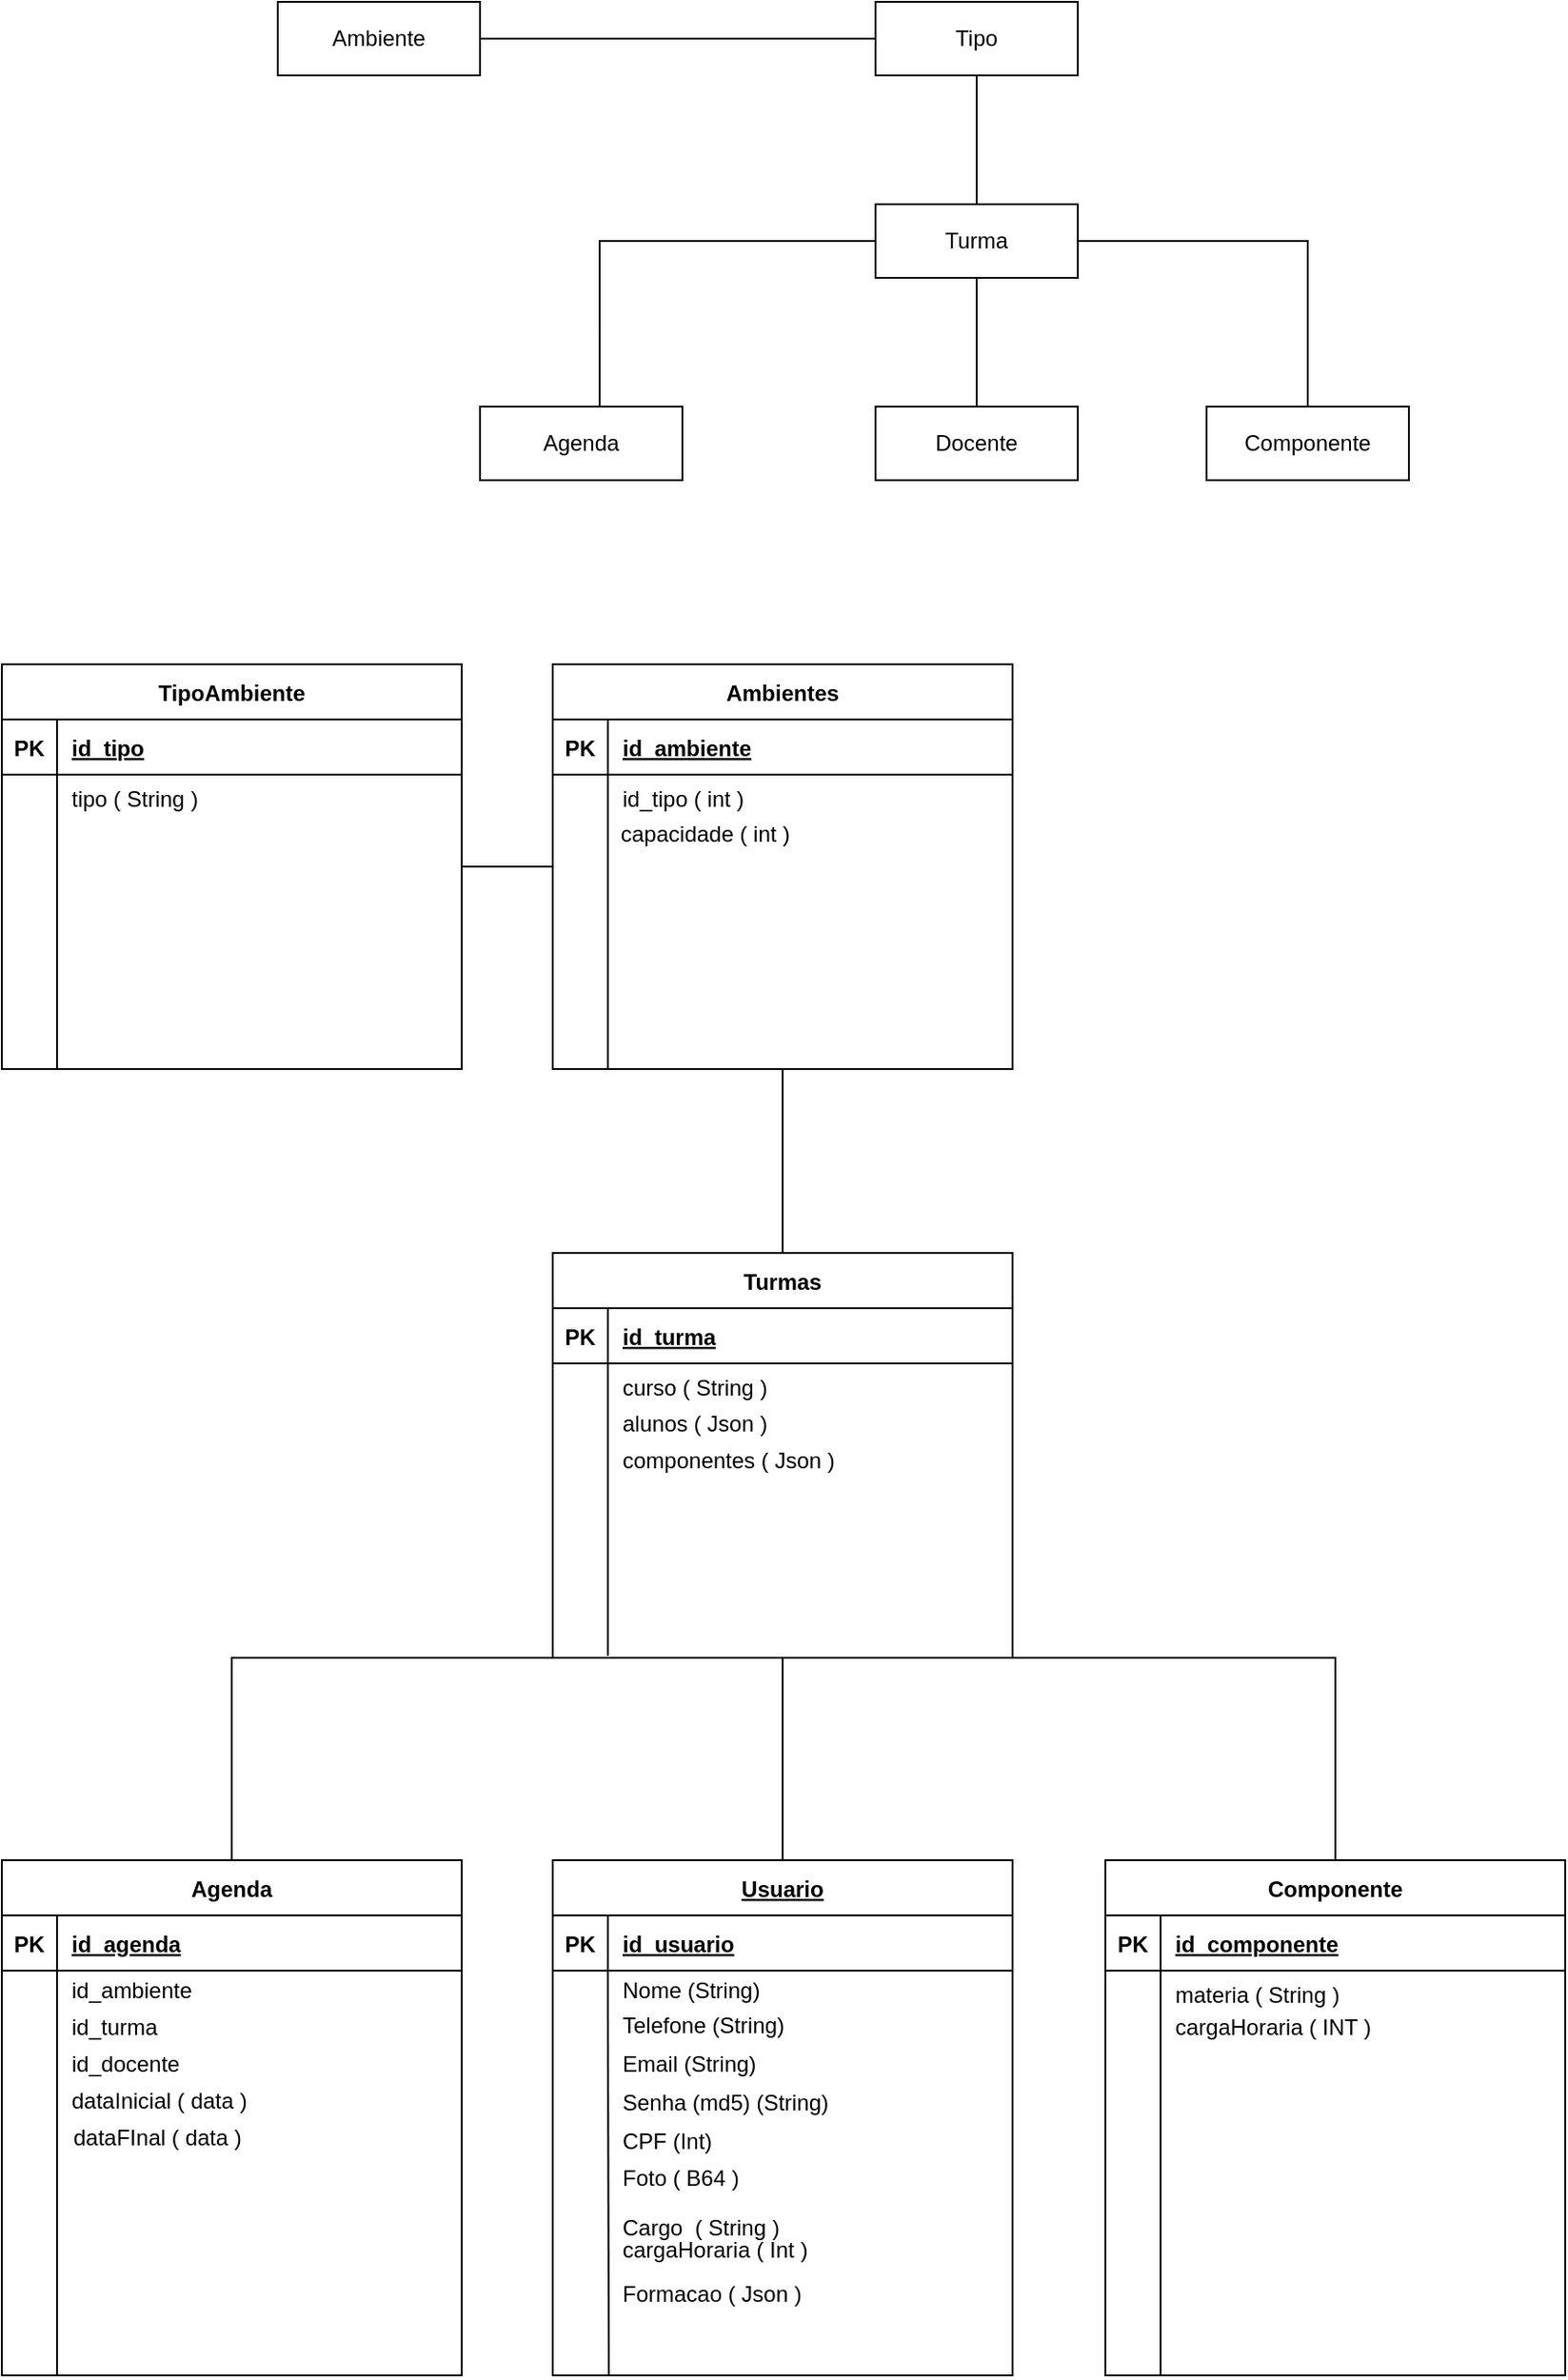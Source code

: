 <mxfile version="17.1.3" type="device"><diagram id="R2lEEEUBdFMjLlhIrx00" name="Page-1"><mxGraphModel dx="1778" dy="-107" grid="1" gridSize="10" guides="1" tooltips="1" connect="1" arrows="1" fold="1" page="1" pageScale="1" pageWidth="850" pageHeight="1100" math="0" shadow="0" extFonts="Permanent Marker^https://fonts.googleapis.com/css?family=Permanent+Marker"><root><mxCell id="0"/><mxCell id="1" parent="0"/><mxCell id="C-vyLk0tnHw3VtMMgP7b-23" value="Usuario" style="shape=table;startSize=30;container=1;collapsible=1;childLayout=tableLayout;fixedRows=1;rowLines=0;fontStyle=5;align=center;resizeLast=1;" parent="1" vertex="1"><mxGeometry x="299.5" y="2140" width="250" height="280" as="geometry"/></mxCell><mxCell id="C-vyLk0tnHw3VtMMgP7b-24" value="" style="shape=partialRectangle;collapsible=0;dropTarget=0;pointerEvents=0;fillColor=none;points=[[0,0.5],[1,0.5]];portConstraint=eastwest;top=0;left=0;right=0;bottom=1;" parent="C-vyLk0tnHw3VtMMgP7b-23" vertex="1"><mxGeometry y="30" width="250" height="30" as="geometry"/></mxCell><mxCell id="C-vyLk0tnHw3VtMMgP7b-25" value="PK" style="shape=partialRectangle;overflow=hidden;connectable=0;fillColor=none;top=0;left=0;bottom=0;right=0;fontStyle=1;" parent="C-vyLk0tnHw3VtMMgP7b-24" vertex="1"><mxGeometry width="30" height="30" as="geometry"><mxRectangle width="30" height="30" as="alternateBounds"/></mxGeometry></mxCell><mxCell id="C-vyLk0tnHw3VtMMgP7b-26" value="id_usuario" style="shape=partialRectangle;overflow=hidden;connectable=0;fillColor=none;top=0;left=0;bottom=0;right=0;align=left;spacingLeft=6;fontStyle=5;" parent="C-vyLk0tnHw3VtMMgP7b-24" vertex="1"><mxGeometry x="30" width="220" height="30" as="geometry"><mxRectangle width="220" height="30" as="alternateBounds"/></mxGeometry></mxCell><mxCell id="C-vyLk0tnHw3VtMMgP7b-27" value="" style="shape=partialRectangle;collapsible=0;dropTarget=0;pointerEvents=0;fillColor=none;points=[[0,0.5],[1,0.5]];portConstraint=eastwest;top=0;left=0;right=0;bottom=0;" parent="C-vyLk0tnHw3VtMMgP7b-23" vertex="1"><mxGeometry y="60" width="250" height="20" as="geometry"/></mxCell><mxCell id="C-vyLk0tnHw3VtMMgP7b-28" value="" style="shape=partialRectangle;overflow=hidden;connectable=0;fillColor=none;top=0;left=0;bottom=0;right=0;" parent="C-vyLk0tnHw3VtMMgP7b-27" vertex="1"><mxGeometry width="30" height="20" as="geometry"><mxRectangle width="30" height="20" as="alternateBounds"/></mxGeometry></mxCell><mxCell id="C-vyLk0tnHw3VtMMgP7b-29" value="Nome (String) " style="shape=partialRectangle;overflow=hidden;connectable=0;fillColor=none;top=0;left=0;bottom=0;right=0;align=left;spacingLeft=6;" parent="C-vyLk0tnHw3VtMMgP7b-27" vertex="1"><mxGeometry x="30" width="220" height="20" as="geometry"><mxRectangle width="220" height="20" as="alternateBounds"/></mxGeometry></mxCell><mxCell id="PDxZUHT4mf2msxipT_Td-1" value="" style="endArrow=none;html=1;rounded=0;" parent="1" edge="1"><mxGeometry width="50" height="50" relative="1" as="geometry"><mxPoint x="330" y="2420" as="sourcePoint"/><mxPoint x="329.5" y="2220" as="targetPoint"/></mxGeometry></mxCell><mxCell id="PDxZUHT4mf2msxipT_Td-2" value="Telefone (String)" style="shape=partialRectangle;overflow=hidden;connectable=0;fillColor=none;top=0;left=0;bottom=0;right=0;align=left;spacingLeft=6;" parent="1" vertex="1"><mxGeometry x="329.5" y="2219" width="220" height="20" as="geometry"><mxRectangle width="220" height="20" as="alternateBounds"/></mxGeometry></mxCell><mxCell id="PDxZUHT4mf2msxipT_Td-3" value="Email (String)" style="shape=partialRectangle;overflow=hidden;connectable=0;fillColor=none;top=0;left=0;bottom=0;right=0;align=left;spacingLeft=6;" parent="1" vertex="1"><mxGeometry x="329.5" y="2240" width="220" height="20" as="geometry"><mxRectangle width="220" height="20" as="alternateBounds"/></mxGeometry></mxCell><mxCell id="PDxZUHT4mf2msxipT_Td-4" value="Senha (md5) (String)" style="shape=partialRectangle;overflow=hidden;connectable=0;fillColor=none;top=0;left=0;bottom=0;right=0;align=left;spacingLeft=6;" parent="1" vertex="1"><mxGeometry x="329.5" y="2261" width="220" height="20" as="geometry"><mxRectangle width="220" height="20" as="alternateBounds"/></mxGeometry></mxCell><mxCell id="PDxZUHT4mf2msxipT_Td-5" value="CPF (Int)" style="shape=partialRectangle;overflow=hidden;connectable=0;fillColor=none;top=0;left=0;bottom=0;right=0;align=left;spacingLeft=6;" parent="1" vertex="1"><mxGeometry x="329.5" y="2282" width="220" height="20" as="geometry"><mxRectangle width="220" height="20" as="alternateBounds"/></mxGeometry></mxCell><mxCell id="PDxZUHT4mf2msxipT_Td-6" value="Foto ( B64 )" style="shape=partialRectangle;overflow=hidden;connectable=0;fillColor=none;top=0;left=0;bottom=0;right=0;align=left;spacingLeft=6;" parent="1" vertex="1"><mxGeometry x="329.5" y="2302" width="220" height="20" as="geometry"><mxRectangle width="220" height="20" as="alternateBounds"/></mxGeometry></mxCell><mxCell id="v55q1aj4gheJOXr1z3OQ-1" value="Agenda" style="shape=table;startSize=30;container=1;collapsible=1;childLayout=tableLayout;fixedRows=1;rowLines=0;fontStyle=1;align=center;resizeLast=1;" parent="1" vertex="1"><mxGeometry y="2140" width="250" height="280" as="geometry"/></mxCell><mxCell id="v55q1aj4gheJOXr1z3OQ-2" value="" style="shape=partialRectangle;collapsible=0;dropTarget=0;pointerEvents=0;fillColor=none;points=[[0,0.5],[1,0.5]];portConstraint=eastwest;top=0;left=0;right=0;bottom=1;" parent="v55q1aj4gheJOXr1z3OQ-1" vertex="1"><mxGeometry y="30" width="250" height="30" as="geometry"/></mxCell><mxCell id="v55q1aj4gheJOXr1z3OQ-3" value="PK" style="shape=partialRectangle;overflow=hidden;connectable=0;fillColor=none;top=0;left=0;bottom=0;right=0;fontStyle=1;" parent="v55q1aj4gheJOXr1z3OQ-2" vertex="1"><mxGeometry width="30" height="30" as="geometry"><mxRectangle width="30" height="30" as="alternateBounds"/></mxGeometry></mxCell><mxCell id="v55q1aj4gheJOXr1z3OQ-4" value="id_agenda" style="shape=partialRectangle;overflow=hidden;connectable=0;fillColor=none;top=0;left=0;bottom=0;right=0;align=left;spacingLeft=6;fontStyle=5;" parent="v55q1aj4gheJOXr1z3OQ-2" vertex="1"><mxGeometry x="30" width="220" height="30" as="geometry"><mxRectangle width="220" height="30" as="alternateBounds"/></mxGeometry></mxCell><mxCell id="v55q1aj4gheJOXr1z3OQ-5" value="" style="shape=partialRectangle;collapsible=0;dropTarget=0;pointerEvents=0;fillColor=none;points=[[0,0.5],[1,0.5]];portConstraint=eastwest;top=0;left=0;right=0;bottom=0;" parent="v55q1aj4gheJOXr1z3OQ-1" vertex="1"><mxGeometry y="60" width="250" height="20" as="geometry"/></mxCell><mxCell id="v55q1aj4gheJOXr1z3OQ-6" value="" style="shape=partialRectangle;overflow=hidden;connectable=0;fillColor=none;top=0;left=0;bottom=0;right=0;" parent="v55q1aj4gheJOXr1z3OQ-5" vertex="1"><mxGeometry width="30" height="20" as="geometry"><mxRectangle width="30" height="20" as="alternateBounds"/></mxGeometry></mxCell><mxCell id="v55q1aj4gheJOXr1z3OQ-7" value="id_ambiente" style="shape=partialRectangle;overflow=hidden;connectable=0;fillColor=none;top=0;left=0;bottom=0;right=0;align=left;spacingLeft=6;" parent="v55q1aj4gheJOXr1z3OQ-5" vertex="1"><mxGeometry x="30" width="220" height="20" as="geometry"><mxRectangle width="220" height="20" as="alternateBounds"/></mxGeometry></mxCell><mxCell id="v55q1aj4gheJOXr1z3OQ-8" value="" style="endArrow=none;html=1;rounded=0;" parent="1" edge="1"><mxGeometry width="50" height="50" relative="1" as="geometry"><mxPoint x="30" y="2420" as="sourcePoint"/><mxPoint x="30" y="2210" as="targetPoint"/></mxGeometry></mxCell><mxCell id="v55q1aj4gheJOXr1z3OQ-9" value="id_turma" style="shape=partialRectangle;overflow=hidden;connectable=0;fillColor=none;top=0;left=0;bottom=0;right=0;align=left;spacingLeft=6;" parent="1" vertex="1"><mxGeometry x="30" y="2220" width="220" height="20" as="geometry"><mxRectangle width="220" height="20" as="alternateBounds"/></mxGeometry></mxCell><mxCell id="v55q1aj4gheJOXr1z3OQ-10" value="id_docente" style="shape=partialRectangle;overflow=hidden;connectable=0;fillColor=none;top=0;left=0;bottom=0;right=0;align=left;spacingLeft=6;" parent="1" vertex="1"><mxGeometry x="30" y="2240" width="220" height="20" as="geometry"><mxRectangle width="220" height="20" as="alternateBounds"/></mxGeometry></mxCell><mxCell id="v55q1aj4gheJOXr1z3OQ-11" value="dataInicial ( data )" style="shape=partialRectangle;overflow=hidden;connectable=0;fillColor=none;top=0;left=0;bottom=0;right=0;align=left;spacingLeft=6;" parent="1" vertex="1"><mxGeometry x="30" y="2260" width="220" height="20" as="geometry"><mxRectangle width="220" height="20" as="alternateBounds"/></mxGeometry></mxCell><mxCell id="v55q1aj4gheJOXr1z3OQ-13" value="" style="shape=partialRectangle;overflow=hidden;connectable=0;fillColor=none;top=0;left=0;bottom=0;right=0;align=left;spacingLeft=6;" parent="1" vertex="1"><mxGeometry x="30" y="2300" width="220" height="20" as="geometry"><mxRectangle width="220" height="20" as="alternateBounds"/></mxGeometry></mxCell><mxCell id="MmkzaNPQxtEB7wkym203-6" value="Cargo  ( String ) " style="shape=partialRectangle;overflow=hidden;connectable=0;fillColor=none;top=0;left=0;bottom=0;right=0;align=left;spacingLeft=6;" parent="1" vertex="1"><mxGeometry x="329.5" y="2329" width="220" height="20" as="geometry"><mxRectangle width="220" height="20" as="alternateBounds"/></mxGeometry></mxCell><mxCell id="tUBhaiv1BCR9FJ9BFLU0-1" value="dataFInal ( data ) " style="shape=partialRectangle;overflow=hidden;connectable=0;fillColor=none;top=0;left=0;bottom=0;right=0;align=left;spacingLeft=6;" parent="1" vertex="1"><mxGeometry x="31" y="2280" width="219" height="20" as="geometry"><mxRectangle width="220" height="20" as="alternateBounds"/></mxGeometry></mxCell><mxCell id="tUBhaiv1BCR9FJ9BFLU0-66" style="edgeStyle=orthogonalEdgeStyle;rounded=0;orthogonalLoop=1;jettySize=auto;html=1;entryX=0.5;entryY=0;entryDx=0;entryDy=0;endArrow=none;endFill=0;" parent="1" source="tUBhaiv1BCR9FJ9BFLU0-60" target="tUBhaiv1BCR9FJ9BFLU0-64" edge="1"><mxGeometry relative="1" as="geometry"/></mxCell><mxCell id="tUBhaiv1BCR9FJ9BFLU0-67" style="edgeStyle=orthogonalEdgeStyle;rounded=0;orthogonalLoop=1;jettySize=auto;html=1;exitX=1;exitY=0.5;exitDx=0;exitDy=0;endArrow=none;endFill=0;" parent="1" source="tUBhaiv1BCR9FJ9BFLU0-60" target="tUBhaiv1BCR9FJ9BFLU0-62" edge="1"><mxGeometry relative="1" as="geometry"/></mxCell><mxCell id="tUBhaiv1BCR9FJ9BFLU0-70" style="edgeStyle=orthogonalEdgeStyle;rounded=0;orthogonalLoop=1;jettySize=auto;html=1;entryX=0.591;entryY=0.05;entryDx=0;entryDy=0;entryPerimeter=0;endArrow=none;endFill=0;" parent="1" source="tUBhaiv1BCR9FJ9BFLU0-60" target="tUBhaiv1BCR9FJ9BFLU0-63" edge="1"><mxGeometry relative="1" as="geometry"/></mxCell><mxCell id="tUBhaiv1BCR9FJ9BFLU0-73" style="edgeStyle=orthogonalEdgeStyle;rounded=0;orthogonalLoop=1;jettySize=auto;html=1;entryX=0.5;entryY=1;entryDx=0;entryDy=0;endArrow=none;endFill=0;" parent="1" source="tUBhaiv1BCR9FJ9BFLU0-60" target="tUBhaiv1BCR9FJ9BFLU0-65" edge="1"><mxGeometry relative="1" as="geometry"/></mxCell><mxCell id="tUBhaiv1BCR9FJ9BFLU0-60" value="Turma" style="rounded=0;whiteSpace=wrap;html=1;" parent="1" vertex="1"><mxGeometry x="475" y="1240" width="110" height="40" as="geometry"/></mxCell><mxCell id="tUBhaiv1BCR9FJ9BFLU0-61" value="Ambiente" style="rounded=0;whiteSpace=wrap;html=1;" parent="1" vertex="1"><mxGeometry x="150" y="1130" width="110" height="40" as="geometry"/></mxCell><mxCell id="tUBhaiv1BCR9FJ9BFLU0-62" value="Componente" style="rounded=0;whiteSpace=wrap;html=1;" parent="1" vertex="1"><mxGeometry x="655" y="1350" width="110" height="40" as="geometry"/></mxCell><mxCell id="tUBhaiv1BCR9FJ9BFLU0-63" value="Agenda" style="rounded=0;whiteSpace=wrap;html=1;" parent="1" vertex="1"><mxGeometry x="260" y="1350" width="110" height="40" as="geometry"/></mxCell><mxCell id="tUBhaiv1BCR9FJ9BFLU0-64" value="Docente" style="rounded=0;whiteSpace=wrap;html=1;" parent="1" vertex="1"><mxGeometry x="475" y="1350" width="110" height="40" as="geometry"/></mxCell><mxCell id="tUBhaiv1BCR9FJ9BFLU0-69" style="edgeStyle=orthogonalEdgeStyle;rounded=0;orthogonalLoop=1;jettySize=auto;html=1;exitX=0;exitY=0.5;exitDx=0;exitDy=0;endArrow=none;endFill=0;" parent="1" source="tUBhaiv1BCR9FJ9BFLU0-65" target="tUBhaiv1BCR9FJ9BFLU0-61" edge="1"><mxGeometry relative="1" as="geometry"/></mxCell><mxCell id="tUBhaiv1BCR9FJ9BFLU0-65" value="Tipo" style="rounded=0;whiteSpace=wrap;html=1;" parent="1" vertex="1"><mxGeometry x="475" y="1130" width="110" height="40" as="geometry"/></mxCell><mxCell id="WxoAfaLj529f8hFMuDvV-1" value="cargaHoraria ( Int )" style="shape=partialRectangle;overflow=hidden;connectable=0;fillColor=none;top=0;left=0;bottom=0;right=0;align=left;spacingLeft=6;" vertex="1" parent="1"><mxGeometry x="329.5" y="2341" width="220" height="20" as="geometry"><mxRectangle width="220" height="20" as="alternateBounds"/></mxGeometry></mxCell><mxCell id="WxoAfaLj529f8hFMuDvV-2" value="Formacao ( Json )" style="shape=partialRectangle;overflow=hidden;connectable=0;fillColor=none;top=0;left=0;bottom=0;right=0;align=left;spacingLeft=6;" vertex="1" parent="1"><mxGeometry x="329.5" y="2365" width="220" height="20" as="geometry"><mxRectangle width="220" height="20" as="alternateBounds"/></mxGeometry></mxCell><mxCell id="WxoAfaLj529f8hFMuDvV-3" value="Ambientes" style="shape=table;startSize=30;container=1;collapsible=1;childLayout=tableLayout;fixedRows=1;rowLines=0;fontStyle=1;align=center;resizeLast=1;" vertex="1" parent="1"><mxGeometry x="299.5" y="1490" width="250" height="220" as="geometry"/></mxCell><mxCell id="WxoAfaLj529f8hFMuDvV-4" value="" style="shape=partialRectangle;collapsible=0;dropTarget=0;pointerEvents=0;fillColor=none;points=[[0,0.5],[1,0.5]];portConstraint=eastwest;top=0;left=0;right=0;bottom=1;" vertex="1" parent="WxoAfaLj529f8hFMuDvV-3"><mxGeometry y="30" width="250" height="30" as="geometry"/></mxCell><mxCell id="WxoAfaLj529f8hFMuDvV-5" value="PK" style="shape=partialRectangle;overflow=hidden;connectable=0;fillColor=none;top=0;left=0;bottom=0;right=0;fontStyle=1;" vertex="1" parent="WxoAfaLj529f8hFMuDvV-4"><mxGeometry width="30" height="30" as="geometry"><mxRectangle width="30" height="30" as="alternateBounds"/></mxGeometry></mxCell><mxCell id="WxoAfaLj529f8hFMuDvV-6" value="id_ambiente" style="shape=partialRectangle;overflow=hidden;connectable=0;fillColor=none;top=0;left=0;bottom=0;right=0;align=left;spacingLeft=6;fontStyle=5;" vertex="1" parent="WxoAfaLj529f8hFMuDvV-4"><mxGeometry x="30" width="220" height="30" as="geometry"><mxRectangle width="220" height="30" as="alternateBounds"/></mxGeometry></mxCell><mxCell id="WxoAfaLj529f8hFMuDvV-7" value="" style="shape=partialRectangle;collapsible=0;dropTarget=0;pointerEvents=0;fillColor=none;points=[[0,0.5],[1,0.5]];portConstraint=eastwest;top=0;left=0;right=0;bottom=0;" vertex="1" parent="WxoAfaLj529f8hFMuDvV-3"><mxGeometry y="60" width="250" height="25" as="geometry"/></mxCell><mxCell id="WxoAfaLj529f8hFMuDvV-8" value="" style="shape=partialRectangle;overflow=hidden;connectable=0;fillColor=none;top=0;left=0;bottom=0;right=0;" vertex="1" parent="WxoAfaLj529f8hFMuDvV-7"><mxGeometry width="30" height="25" as="geometry"><mxRectangle width="30" height="25" as="alternateBounds"/></mxGeometry></mxCell><mxCell id="WxoAfaLj529f8hFMuDvV-9" value="id_tipo ( int )" style="shape=partialRectangle;overflow=hidden;connectable=0;fillColor=none;top=0;left=0;bottom=0;right=0;align=left;spacingLeft=6;" vertex="1" parent="WxoAfaLj529f8hFMuDvV-7"><mxGeometry x="30" width="220" height="25" as="geometry"><mxRectangle width="220" height="25" as="alternateBounds"/></mxGeometry></mxCell><mxCell id="WxoAfaLj529f8hFMuDvV-10" value="" style="endArrow=none;html=1;rounded=0;" edge="1" parent="1"><mxGeometry width="50" height="50" relative="1" as="geometry"><mxPoint x="329.5" y="1710" as="sourcePoint"/><mxPoint x="329.5" y="1565" as="targetPoint"/></mxGeometry></mxCell><mxCell id="WxoAfaLj529f8hFMuDvV-19" value="capacidade ( int )" style="shape=partialRectangle;overflow=hidden;connectable=0;fillColor=none;top=0;left=0;bottom=0;right=0;align=left;spacingLeft=6;" vertex="1" parent="1"><mxGeometry x="328.5" y="1571.5" width="220" height="20" as="geometry"><mxRectangle width="220" height="20" as="alternateBounds"/></mxGeometry></mxCell><mxCell id="WxoAfaLj529f8hFMuDvV-32" value="Turmas" style="shape=table;startSize=30;container=1;collapsible=1;childLayout=tableLayout;fixedRows=1;rowLines=0;fontStyle=1;align=center;resizeLast=1;" vertex="1" parent="1"><mxGeometry x="299.5" y="1810" width="250" height="220" as="geometry"/></mxCell><mxCell id="WxoAfaLj529f8hFMuDvV-33" value="" style="shape=partialRectangle;collapsible=0;dropTarget=0;pointerEvents=0;fillColor=none;points=[[0,0.5],[1,0.5]];portConstraint=eastwest;top=0;left=0;right=0;bottom=1;" vertex="1" parent="WxoAfaLj529f8hFMuDvV-32"><mxGeometry y="30" width="250" height="30" as="geometry"/></mxCell><mxCell id="WxoAfaLj529f8hFMuDvV-34" value="PK" style="shape=partialRectangle;overflow=hidden;connectable=0;fillColor=none;top=0;left=0;bottom=0;right=0;fontStyle=1;" vertex="1" parent="WxoAfaLj529f8hFMuDvV-33"><mxGeometry width="30" height="30" as="geometry"><mxRectangle width="30" height="30" as="alternateBounds"/></mxGeometry></mxCell><mxCell id="WxoAfaLj529f8hFMuDvV-35" value="id_turma" style="shape=partialRectangle;overflow=hidden;connectable=0;fillColor=none;top=0;left=0;bottom=0;right=0;align=left;spacingLeft=6;fontStyle=5;" vertex="1" parent="WxoAfaLj529f8hFMuDvV-33"><mxGeometry x="30" width="220" height="30" as="geometry"><mxRectangle width="220" height="30" as="alternateBounds"/></mxGeometry></mxCell><mxCell id="WxoAfaLj529f8hFMuDvV-36" value="" style="shape=partialRectangle;collapsible=0;dropTarget=0;pointerEvents=0;fillColor=none;points=[[0,0.5],[1,0.5]];portConstraint=eastwest;top=0;left=0;right=0;bottom=0;" vertex="1" parent="WxoAfaLj529f8hFMuDvV-32"><mxGeometry y="60" width="250" height="25" as="geometry"/></mxCell><mxCell id="WxoAfaLj529f8hFMuDvV-37" value="" style="shape=partialRectangle;overflow=hidden;connectable=0;fillColor=none;top=0;left=0;bottom=0;right=0;" vertex="1" parent="WxoAfaLj529f8hFMuDvV-36"><mxGeometry width="30" height="25" as="geometry"><mxRectangle width="30" height="25" as="alternateBounds"/></mxGeometry></mxCell><mxCell id="WxoAfaLj529f8hFMuDvV-38" value="curso ( String )" style="shape=partialRectangle;overflow=hidden;connectable=0;fillColor=none;top=0;left=0;bottom=0;right=0;align=left;spacingLeft=6;" vertex="1" parent="WxoAfaLj529f8hFMuDvV-36"><mxGeometry x="30" width="220" height="25" as="geometry"><mxRectangle width="220" height="25" as="alternateBounds"/></mxGeometry></mxCell><mxCell id="WxoAfaLj529f8hFMuDvV-39" value="" style="endArrow=none;html=1;rounded=0;" edge="1" parent="1"><mxGeometry width="50" height="50" relative="1" as="geometry"><mxPoint x="329.5" y="2029" as="sourcePoint"/><mxPoint x="329.5" y="1884" as="targetPoint"/></mxGeometry></mxCell><mxCell id="WxoAfaLj529f8hFMuDvV-40" value="alunos ( Json )" style="shape=partialRectangle;overflow=hidden;connectable=0;fillColor=none;top=0;left=0;bottom=0;right=0;align=left;spacingLeft=6;" vertex="1" parent="1"><mxGeometry x="329.5" y="1892" width="220" height="20" as="geometry"><mxRectangle width="220" height="20" as="alternateBounds"/></mxGeometry></mxCell><mxCell id="WxoAfaLj529f8hFMuDvV-57" value="Componente" style="shape=table;startSize=30;container=1;collapsible=1;childLayout=tableLayout;fixedRows=1;rowLines=0;fontStyle=1;align=center;resizeLast=1;" vertex="1" parent="1"><mxGeometry x="600" y="2140" width="250" height="280" as="geometry"/></mxCell><mxCell id="WxoAfaLj529f8hFMuDvV-58" value="" style="shape=partialRectangle;collapsible=0;dropTarget=0;pointerEvents=0;fillColor=none;points=[[0,0.5],[1,0.5]];portConstraint=eastwest;top=0;left=0;right=0;bottom=1;" vertex="1" parent="WxoAfaLj529f8hFMuDvV-57"><mxGeometry y="30" width="250" height="30" as="geometry"/></mxCell><mxCell id="WxoAfaLj529f8hFMuDvV-59" value="PK" style="shape=partialRectangle;overflow=hidden;connectable=0;fillColor=none;top=0;left=0;bottom=0;right=0;fontStyle=1;" vertex="1" parent="WxoAfaLj529f8hFMuDvV-58"><mxGeometry width="30" height="30" as="geometry"><mxRectangle width="30" height="30" as="alternateBounds"/></mxGeometry></mxCell><mxCell id="WxoAfaLj529f8hFMuDvV-60" value="id_componente" style="shape=partialRectangle;overflow=hidden;connectable=0;fillColor=none;top=0;left=0;bottom=0;right=0;align=left;spacingLeft=6;fontStyle=5;" vertex="1" parent="WxoAfaLj529f8hFMuDvV-58"><mxGeometry x="30" width="220" height="30" as="geometry"><mxRectangle width="220" height="30" as="alternateBounds"/></mxGeometry></mxCell><mxCell id="WxoAfaLj529f8hFMuDvV-61" value="" style="shape=partialRectangle;collapsible=0;dropTarget=0;pointerEvents=0;fillColor=none;points=[[0,0.5],[1,0.5]];portConstraint=eastwest;top=0;left=0;right=0;bottom=0;" vertex="1" parent="WxoAfaLj529f8hFMuDvV-57"><mxGeometry y="60" width="250" height="25" as="geometry"/></mxCell><mxCell id="WxoAfaLj529f8hFMuDvV-62" value="" style="shape=partialRectangle;overflow=hidden;connectable=0;fillColor=none;top=0;left=0;bottom=0;right=0;" vertex="1" parent="WxoAfaLj529f8hFMuDvV-61"><mxGeometry width="30" height="25" as="geometry"><mxRectangle width="30" height="25" as="alternateBounds"/></mxGeometry></mxCell><mxCell id="WxoAfaLj529f8hFMuDvV-63" value="materia ( String )" style="shape=partialRectangle;overflow=hidden;connectable=0;fillColor=none;top=0;left=0;bottom=0;right=0;align=left;spacingLeft=6;" vertex="1" parent="WxoAfaLj529f8hFMuDvV-61"><mxGeometry x="30" width="220" height="25" as="geometry"><mxRectangle width="220" height="25" as="alternateBounds"/></mxGeometry></mxCell><mxCell id="WxoAfaLj529f8hFMuDvV-64" value="" style="endArrow=none;html=1;rounded=0;" edge="1" parent="1"><mxGeometry width="50" height="50" relative="1" as="geometry"><mxPoint x="630" y="2420" as="sourcePoint"/><mxPoint x="630" y="2214" as="targetPoint"/></mxGeometry></mxCell><mxCell id="WxoAfaLj529f8hFMuDvV-65" value="cargaHoraria ( INT ) " style="shape=partialRectangle;overflow=hidden;connectable=0;fillColor=none;top=0;left=0;bottom=0;right=0;align=left;spacingLeft=6;" vertex="1" parent="1"><mxGeometry x="630" y="2220" width="220" height="20" as="geometry"><mxRectangle width="220" height="20" as="alternateBounds"/></mxGeometry></mxCell><mxCell id="WxoAfaLj529f8hFMuDvV-66" value="componentes ( Json )" style="shape=partialRectangle;overflow=hidden;connectable=0;fillColor=none;top=0;left=0;bottom=0;right=0;align=left;spacingLeft=6;" vertex="1" parent="1"><mxGeometry x="329.5" y="1912" width="220" height="20" as="geometry"><mxRectangle width="220" height="20" as="alternateBounds"/></mxGeometry></mxCell><mxCell id="WxoAfaLj529f8hFMuDvV-67" value="" style="endArrow=none;html=1;rounded=0;entryX=0.5;entryY=1;entryDx=0;entryDy=0;exitX=0.5;exitY=0;exitDx=0;exitDy=0;" edge="1" parent="1" source="C-vyLk0tnHw3VtMMgP7b-23" target="WxoAfaLj529f8hFMuDvV-32"><mxGeometry width="50" height="50" relative="1" as="geometry"><mxPoint x="530" y="2140" as="sourcePoint"/><mxPoint x="580" y="2090" as="targetPoint"/></mxGeometry></mxCell><mxCell id="WxoAfaLj529f8hFMuDvV-68" value="" style="endArrow=none;html=1;rounded=0;entryX=0.5;entryY=1;entryDx=0;entryDy=0;exitX=0.5;exitY=0;exitDx=0;exitDy=0;" edge="1" parent="1" source="WxoAfaLj529f8hFMuDvV-57" target="WxoAfaLj529f8hFMuDvV-32"><mxGeometry width="50" height="50" relative="1" as="geometry"><mxPoint x="434.5" y="2150" as="sourcePoint"/><mxPoint x="434.5" y="2040" as="targetPoint"/><Array as="points"><mxPoint x="725" y="2030"/></Array></mxGeometry></mxCell><mxCell id="WxoAfaLj529f8hFMuDvV-70" value="" style="endArrow=none;html=1;rounded=0;entryX=0.5;entryY=1;entryDx=0;entryDy=0;exitX=0.5;exitY=0;exitDx=0;exitDy=0;" edge="1" parent="1" source="v55q1aj4gheJOXr1z3OQ-1" target="WxoAfaLj529f8hFMuDvV-32"><mxGeometry width="50" height="50" relative="1" as="geometry"><mxPoint x="434.5" y="2150" as="sourcePoint"/><mxPoint x="434.5" y="2040" as="targetPoint"/><Array as="points"><mxPoint x="125" y="2030"/></Array></mxGeometry></mxCell><mxCell id="WxoAfaLj529f8hFMuDvV-72" value="TipoAmbiente" style="shape=table;startSize=30;container=1;collapsible=1;childLayout=tableLayout;fixedRows=1;rowLines=0;fontStyle=1;align=center;resizeLast=1;" vertex="1" parent="1"><mxGeometry y="1490" width="250" height="220" as="geometry"/></mxCell><mxCell id="WxoAfaLj529f8hFMuDvV-73" value="" style="shape=partialRectangle;collapsible=0;dropTarget=0;pointerEvents=0;fillColor=none;points=[[0,0.5],[1,0.5]];portConstraint=eastwest;top=0;left=0;right=0;bottom=1;" vertex="1" parent="WxoAfaLj529f8hFMuDvV-72"><mxGeometry y="30" width="250" height="30" as="geometry"/></mxCell><mxCell id="WxoAfaLj529f8hFMuDvV-74" value="PK" style="shape=partialRectangle;overflow=hidden;connectable=0;fillColor=none;top=0;left=0;bottom=0;right=0;fontStyle=1;" vertex="1" parent="WxoAfaLj529f8hFMuDvV-73"><mxGeometry width="30" height="30" as="geometry"><mxRectangle width="30" height="30" as="alternateBounds"/></mxGeometry></mxCell><mxCell id="WxoAfaLj529f8hFMuDvV-75" value="id_tipo" style="shape=partialRectangle;overflow=hidden;connectable=0;fillColor=none;top=0;left=0;bottom=0;right=0;align=left;spacingLeft=6;fontStyle=5;" vertex="1" parent="WxoAfaLj529f8hFMuDvV-73"><mxGeometry x="30" width="220" height="30" as="geometry"><mxRectangle width="220" height="30" as="alternateBounds"/></mxGeometry></mxCell><mxCell id="WxoAfaLj529f8hFMuDvV-76" value="" style="shape=partialRectangle;collapsible=0;dropTarget=0;pointerEvents=0;fillColor=none;points=[[0,0.5],[1,0.5]];portConstraint=eastwest;top=0;left=0;right=0;bottom=0;" vertex="1" parent="WxoAfaLj529f8hFMuDvV-72"><mxGeometry y="60" width="250" height="25" as="geometry"/></mxCell><mxCell id="WxoAfaLj529f8hFMuDvV-77" value="" style="shape=partialRectangle;overflow=hidden;connectable=0;fillColor=none;top=0;left=0;bottom=0;right=0;" vertex="1" parent="WxoAfaLj529f8hFMuDvV-76"><mxGeometry width="30" height="25" as="geometry"><mxRectangle width="30" height="25" as="alternateBounds"/></mxGeometry></mxCell><mxCell id="WxoAfaLj529f8hFMuDvV-78" value="tipo ( String )" style="shape=partialRectangle;overflow=hidden;connectable=0;fillColor=none;top=0;left=0;bottom=0;right=0;align=left;spacingLeft=6;" vertex="1" parent="WxoAfaLj529f8hFMuDvV-76"><mxGeometry x="30" width="220" height="25" as="geometry"><mxRectangle width="220" height="25" as="alternateBounds"/></mxGeometry></mxCell><mxCell id="WxoAfaLj529f8hFMuDvV-79" value="" style="endArrow=none;html=1;rounded=0;" edge="1" parent="1"><mxGeometry width="50" height="50" relative="1" as="geometry"><mxPoint x="30" y="1710" as="sourcePoint"/><mxPoint x="30" y="1565" as="targetPoint"/></mxGeometry></mxCell><mxCell id="WxoAfaLj529f8hFMuDvV-81" value="" style="endArrow=none;html=1;rounded=0;entryX=0.5;entryY=1;entryDx=0;entryDy=0;exitX=0.5;exitY=0;exitDx=0;exitDy=0;" edge="1" parent="1" source="WxoAfaLj529f8hFMuDvV-32" target="WxoAfaLj529f8hFMuDvV-3"><mxGeometry width="50" height="50" relative="1" as="geometry"><mxPoint x="529.38" y="1840" as="sourcePoint"/><mxPoint x="529.38" y="1730" as="targetPoint"/></mxGeometry></mxCell><mxCell id="WxoAfaLj529f8hFMuDvV-82" value="" style="endArrow=none;html=1;rounded=0;entryX=0;entryY=0.5;entryDx=0;entryDy=0;exitX=1;exitY=0.5;exitDx=0;exitDy=0;" edge="1" parent="1" source="WxoAfaLj529f8hFMuDvV-72" target="WxoAfaLj529f8hFMuDvV-3"><mxGeometry width="50" height="50" relative="1" as="geometry"><mxPoint x="434.5" y="1820" as="sourcePoint"/><mxPoint x="434.5" y="1720" as="targetPoint"/></mxGeometry></mxCell></root></mxGraphModel></diagram></mxfile>